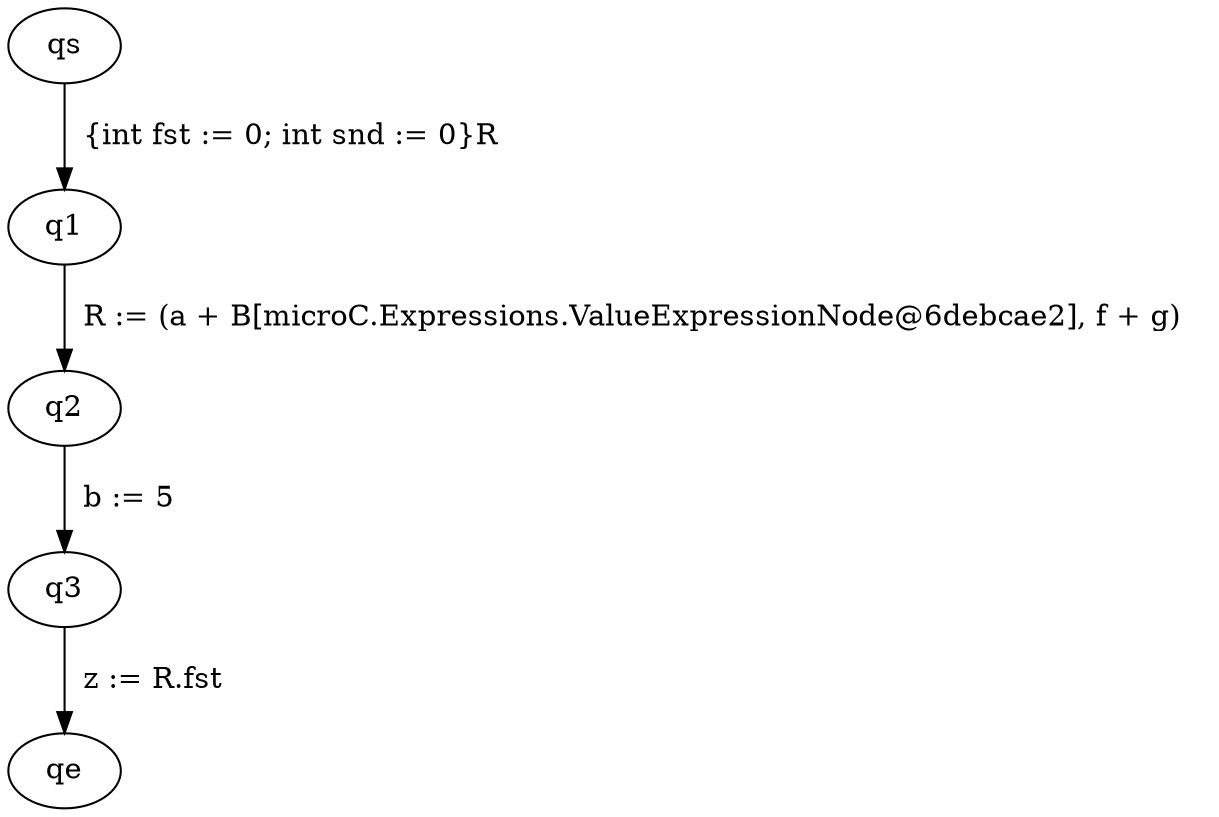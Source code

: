 digraph ProgramGraph{
"qs" -> "q1" [label="  {int fst := 0; int snd := 0}R   "] 
"q1" -> "q2" [label="  R := (a + B[microC.Expressions.ValueExpressionNode@6debcae2], f + g)   "] 
"q2" -> "q3" [label="  b := 5   "] 
"q3" -> "qe" [label="  z := R.fst   "] 
}